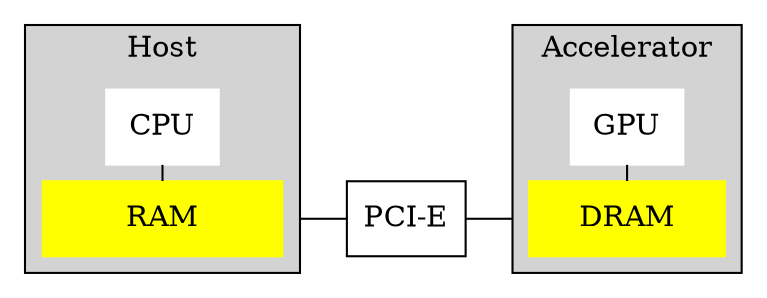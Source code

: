 graph host_accel {

compound=true;

rankdir=TB;
splines=ortho;
node[shape=box];
ranksep=0.1;

subgraph cluster_host {
    label="Host";
    style=filled;
	node [style=filled, color=white];
    "CPU";
    "RAM" [width=1.6 color=yellow];
    "CPU" -- "RAM";
}

subgraph cluster_pci_e {
    style=invis;
    dummy[style=invis];
    dummy -- "PCI-E" [style=invis];
}

subgraph cluster_accel {
    label="Accelerator";
    style=filled;
	node [style=filled, color=white];
    "GPU"
    "DRAM" [width=1.3, color=yellow];
    "GPU" -- "DRAM";
}

"RAM" -- "PCI-E" [ltail=cluster_host, constraint=false];
"PCI-E" -- "DRAM" [lhead=cluster_accel, constraint=false];
}
